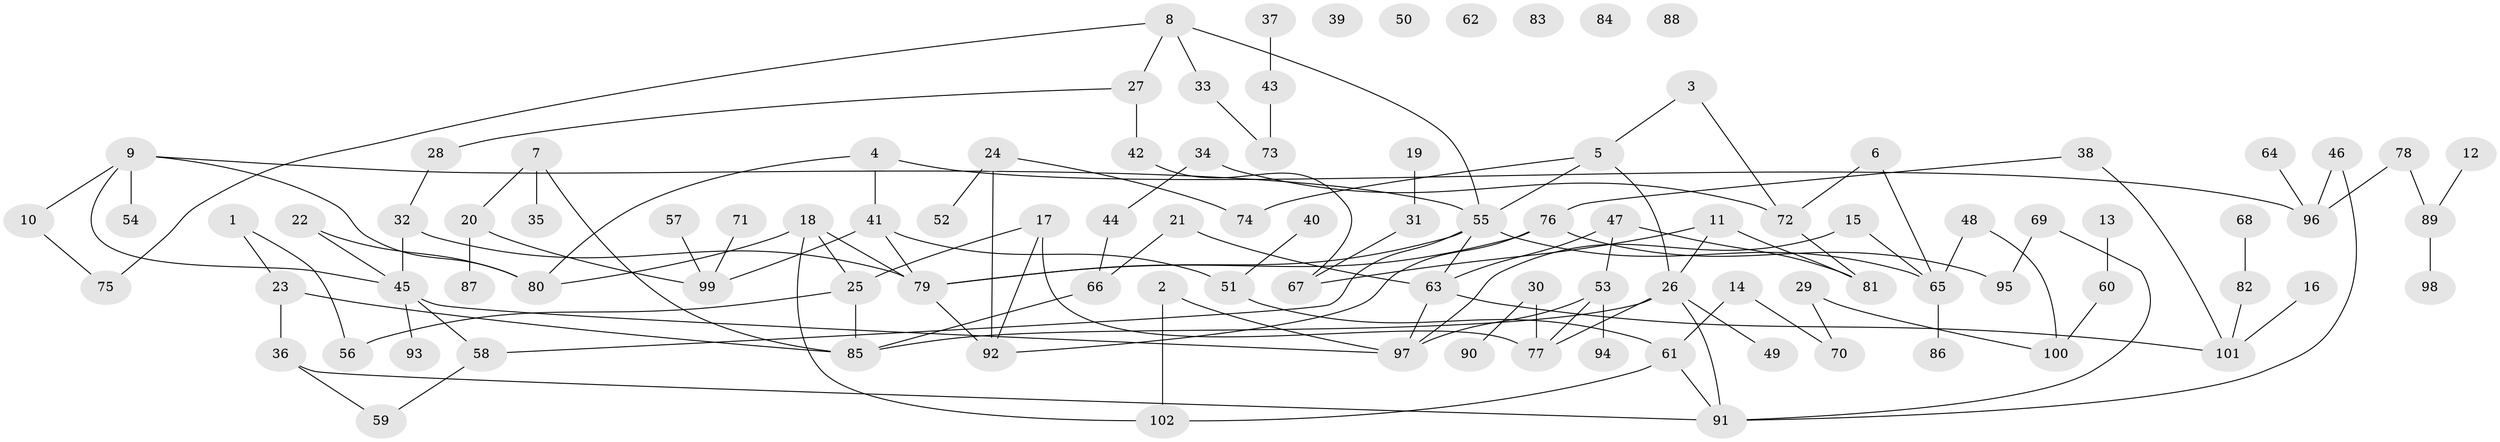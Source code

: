 // Generated by graph-tools (version 1.1) at 2025/33/03/09/25 02:33:33]
// undirected, 102 vertices, 128 edges
graph export_dot {
graph [start="1"]
  node [color=gray90,style=filled];
  1;
  2;
  3;
  4;
  5;
  6;
  7;
  8;
  9;
  10;
  11;
  12;
  13;
  14;
  15;
  16;
  17;
  18;
  19;
  20;
  21;
  22;
  23;
  24;
  25;
  26;
  27;
  28;
  29;
  30;
  31;
  32;
  33;
  34;
  35;
  36;
  37;
  38;
  39;
  40;
  41;
  42;
  43;
  44;
  45;
  46;
  47;
  48;
  49;
  50;
  51;
  52;
  53;
  54;
  55;
  56;
  57;
  58;
  59;
  60;
  61;
  62;
  63;
  64;
  65;
  66;
  67;
  68;
  69;
  70;
  71;
  72;
  73;
  74;
  75;
  76;
  77;
  78;
  79;
  80;
  81;
  82;
  83;
  84;
  85;
  86;
  87;
  88;
  89;
  90;
  91;
  92;
  93;
  94;
  95;
  96;
  97;
  98;
  99;
  100;
  101;
  102;
  1 -- 23;
  1 -- 56;
  2 -- 97;
  2 -- 102;
  3 -- 5;
  3 -- 72;
  4 -- 41;
  4 -- 80;
  4 -- 96;
  5 -- 26;
  5 -- 55;
  5 -- 74;
  6 -- 65;
  6 -- 72;
  7 -- 20;
  7 -- 35;
  7 -- 85;
  8 -- 27;
  8 -- 33;
  8 -- 55;
  8 -- 75;
  9 -- 10;
  9 -- 45;
  9 -- 54;
  9 -- 55;
  9 -- 80;
  10 -- 75;
  11 -- 26;
  11 -- 67;
  11 -- 81;
  12 -- 89;
  13 -- 60;
  14 -- 61;
  14 -- 70;
  15 -- 65;
  15 -- 97;
  16 -- 101;
  17 -- 25;
  17 -- 77;
  17 -- 92;
  18 -- 25;
  18 -- 79;
  18 -- 80;
  18 -- 102;
  19 -- 31;
  20 -- 87;
  20 -- 99;
  21 -- 63;
  21 -- 66;
  22 -- 45;
  22 -- 80;
  23 -- 36;
  23 -- 85;
  24 -- 52;
  24 -- 74;
  24 -- 92;
  25 -- 56;
  25 -- 85;
  26 -- 49;
  26 -- 77;
  26 -- 85;
  26 -- 91;
  27 -- 28;
  27 -- 42;
  28 -- 32;
  29 -- 70;
  29 -- 100;
  30 -- 77;
  30 -- 90;
  31 -- 67;
  32 -- 45;
  32 -- 79;
  33 -- 73;
  34 -- 44;
  34 -- 72;
  36 -- 59;
  36 -- 91;
  37 -- 43;
  38 -- 76;
  38 -- 101;
  40 -- 51;
  41 -- 51;
  41 -- 79;
  41 -- 99;
  42 -- 67;
  43 -- 73;
  44 -- 66;
  45 -- 58;
  45 -- 93;
  45 -- 97;
  46 -- 91;
  46 -- 96;
  47 -- 53;
  47 -- 63;
  47 -- 81;
  48 -- 65;
  48 -- 100;
  51 -- 61;
  53 -- 77;
  53 -- 94;
  53 -- 97;
  55 -- 58;
  55 -- 63;
  55 -- 65;
  55 -- 79;
  57 -- 99;
  58 -- 59;
  60 -- 100;
  61 -- 91;
  61 -- 102;
  63 -- 97;
  63 -- 101;
  64 -- 96;
  65 -- 86;
  66 -- 85;
  68 -- 82;
  69 -- 91;
  69 -- 95;
  71 -- 99;
  72 -- 81;
  76 -- 79;
  76 -- 92;
  76 -- 95;
  78 -- 89;
  78 -- 96;
  79 -- 92;
  82 -- 101;
  89 -- 98;
}
